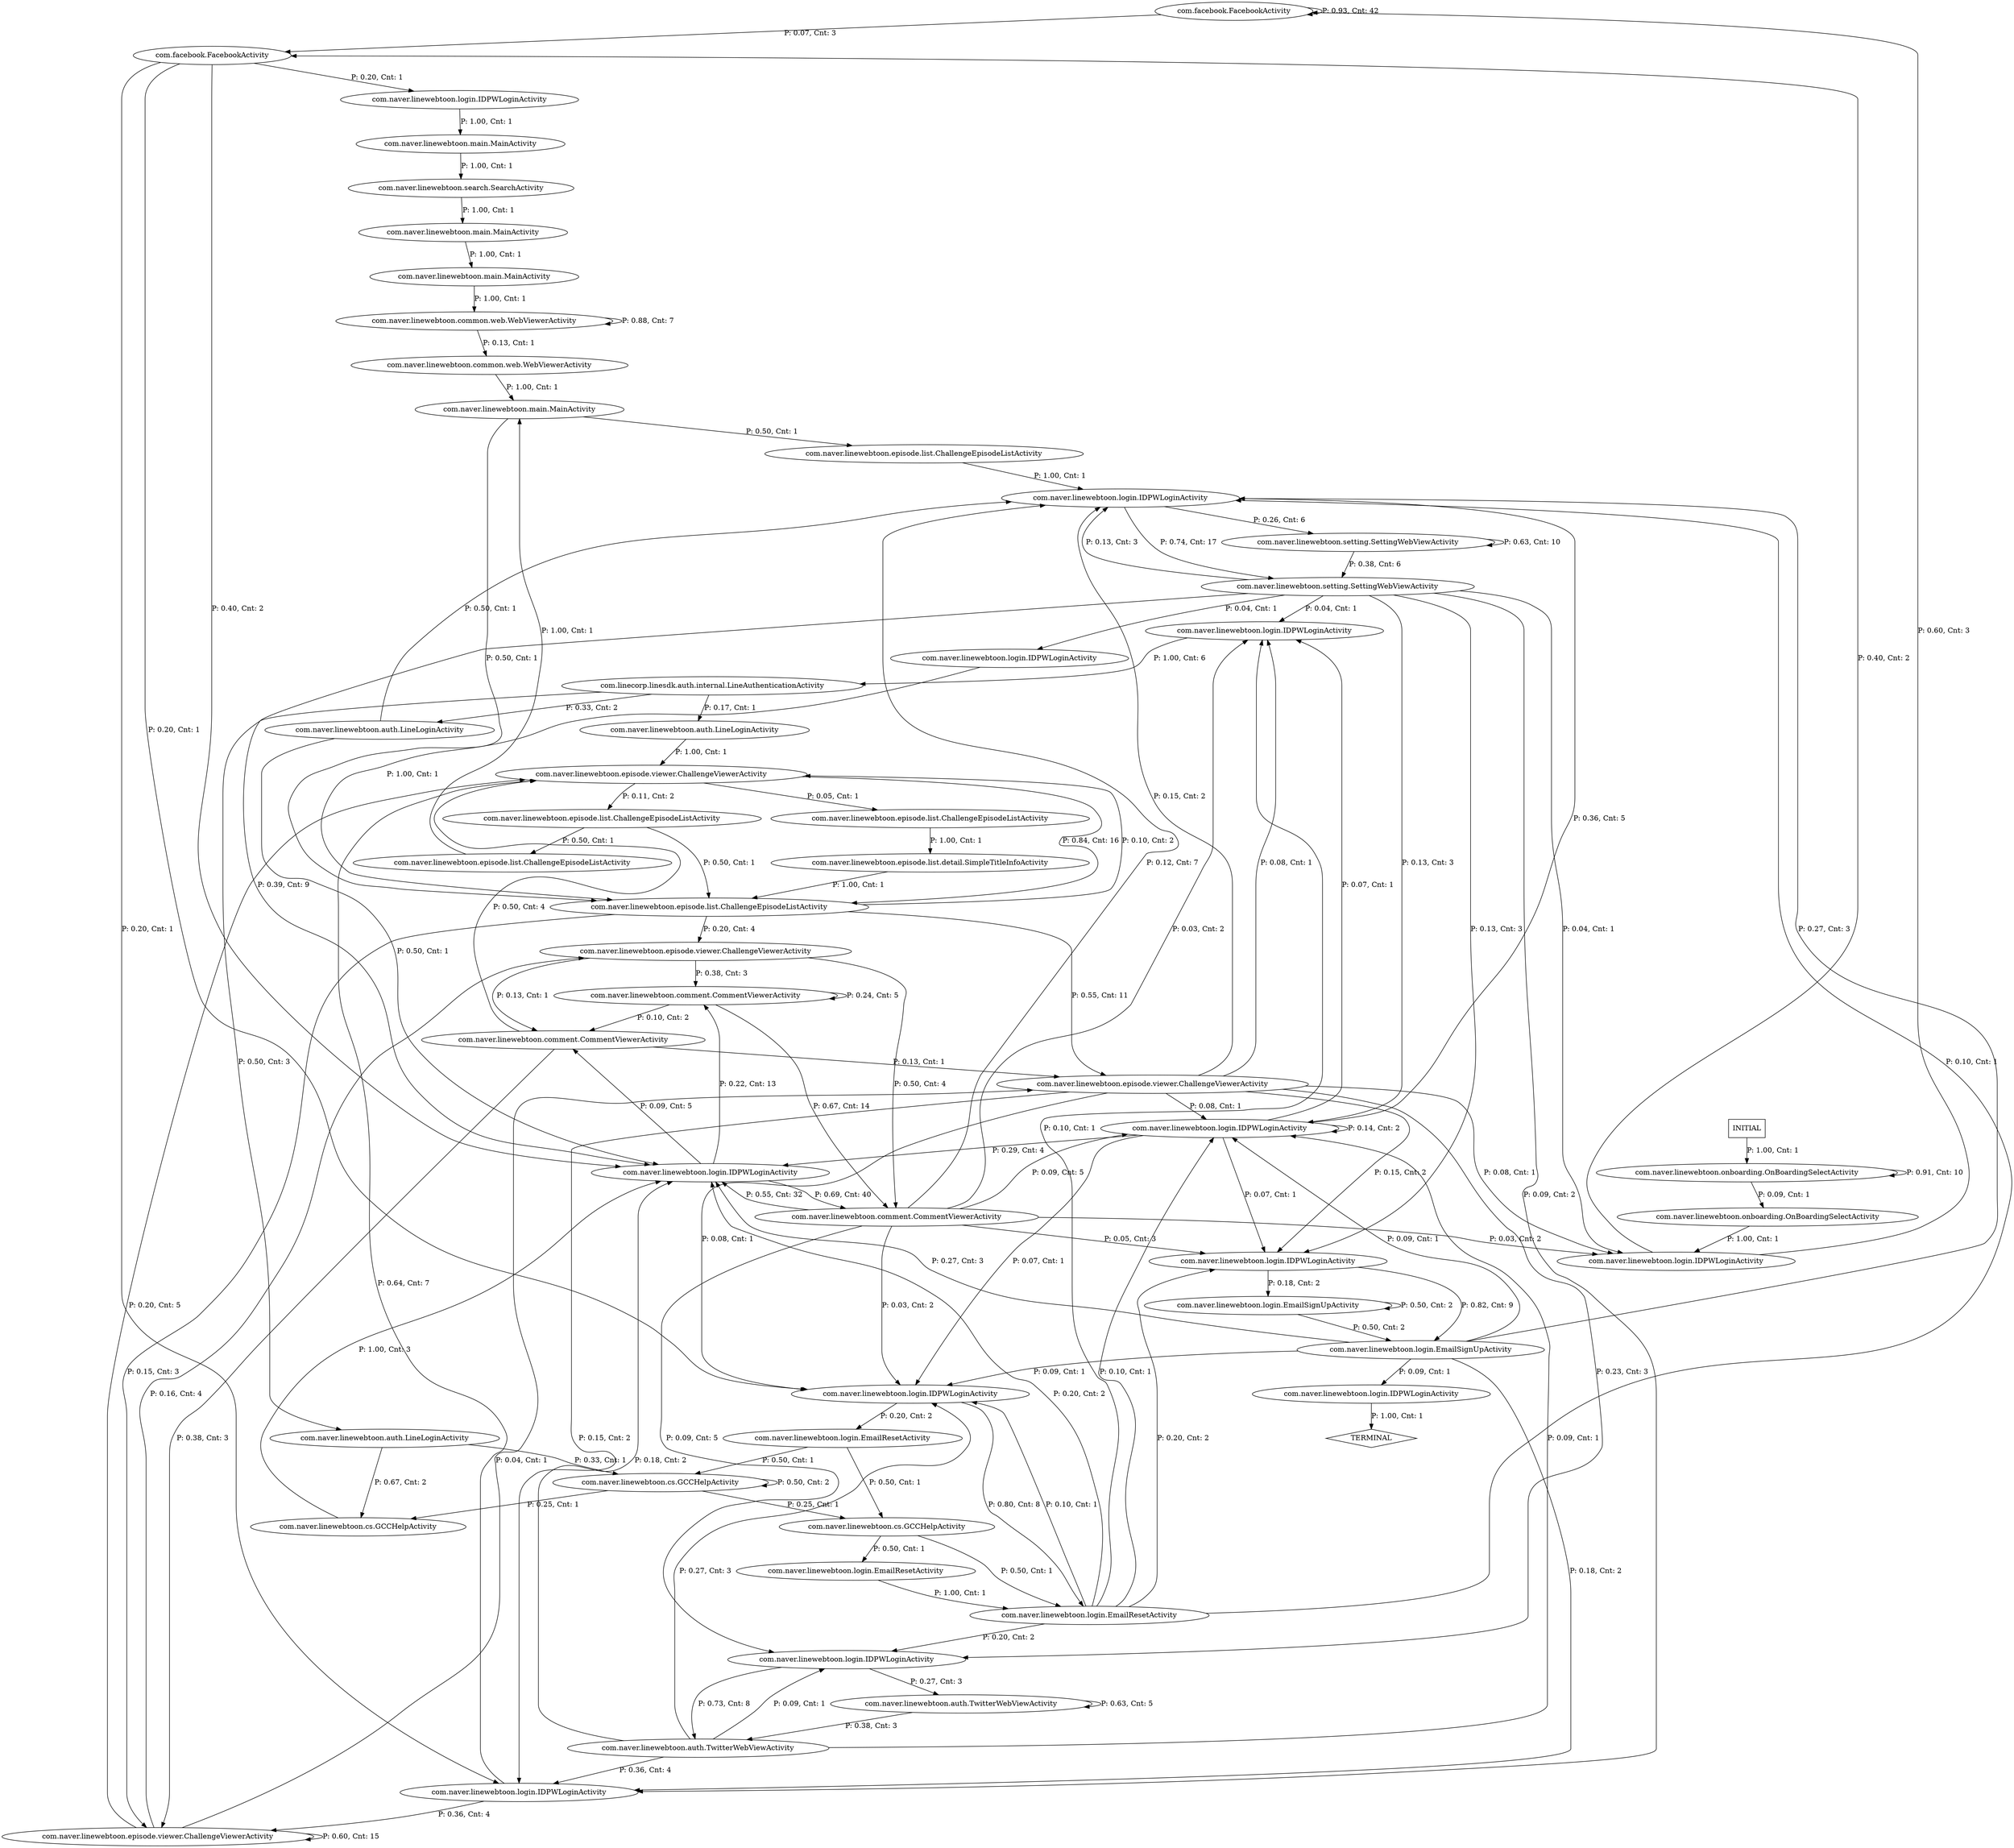 digraph G {
  0 [label="com.facebook.FacebookActivity"];
  1 [label="com.facebook.FacebookActivity"];
  2 [label="com.linecorp.linesdk.auth.internal.LineAuthenticationActivity"];
  3 [label="com.naver.linewebtoon.auth.LineLoginActivity"];
  4 [label="com.naver.linewebtoon.auth.LineLoginActivity"];
  5 [label="com.naver.linewebtoon.auth.LineLoginActivity"];
  6 [label="com.naver.linewebtoon.auth.TwitterWebViewActivity"];
  7 [label="com.naver.linewebtoon.auth.TwitterWebViewActivity"];
  8 [label="com.naver.linewebtoon.comment.CommentViewerActivity"];
  9 [label="com.naver.linewebtoon.comment.CommentViewerActivity"];
  10 [label="com.naver.linewebtoon.comment.CommentViewerActivity"];
  11 [label="com.naver.linewebtoon.common.web.WebViewerActivity"];
  12 [label="com.naver.linewebtoon.common.web.WebViewerActivity"];
  13 [label="com.naver.linewebtoon.cs.GCCHelpActivity"];
  14 [label="com.naver.linewebtoon.cs.GCCHelpActivity"];
  15 [label="com.naver.linewebtoon.cs.GCCHelpActivity"];
  16 [label="com.naver.linewebtoon.episode.list.ChallengeEpisodeListActivity"];
  17 [label="com.naver.linewebtoon.episode.list.ChallengeEpisodeListActivity"];
  18 [label="com.naver.linewebtoon.episode.list.ChallengeEpisodeListActivity"];
  19 [label="com.naver.linewebtoon.episode.list.ChallengeEpisodeListActivity"];
  20 [label="com.naver.linewebtoon.episode.list.ChallengeEpisodeListActivity"];
  21 [label="com.naver.linewebtoon.episode.list.detail.SimpleTitleInfoActivity"];
  22 [label="com.naver.linewebtoon.episode.viewer.ChallengeViewerActivity"];
  23 [label="com.naver.linewebtoon.episode.viewer.ChallengeViewerActivity"];
  24 [label="com.naver.linewebtoon.episode.viewer.ChallengeViewerActivity"];
  25 [label="com.naver.linewebtoon.episode.viewer.ChallengeViewerActivity"];
  26 [label="com.naver.linewebtoon.login.EmailResetActivity"];
  27 [label="com.naver.linewebtoon.login.EmailResetActivity"];
  28 [label="com.naver.linewebtoon.login.EmailResetActivity"];
  29 [label="com.naver.linewebtoon.login.EmailSignUpActivity"];
  30 [label="com.naver.linewebtoon.login.EmailSignUpActivity"];
  31 [label="com.naver.linewebtoon.login.IDPWLoginActivity"];
  32 [label="com.naver.linewebtoon.login.IDPWLoginActivity"];
  33 [label="com.naver.linewebtoon.login.IDPWLoginActivity"];
  34 [label="com.naver.linewebtoon.login.IDPWLoginActivity"];
  35 [label="com.naver.linewebtoon.login.IDPWLoginActivity"];
  36 [label="com.naver.linewebtoon.login.IDPWLoginActivity"];
  37 [label="com.naver.linewebtoon.login.IDPWLoginActivity"];
  38 [label="com.naver.linewebtoon.login.IDPWLoginActivity"];
  39 [label="com.naver.linewebtoon.login.IDPWLoginActivity"];
  40 [label="com.naver.linewebtoon.login.IDPWLoginActivity"];
  41 [label="com.naver.linewebtoon.login.IDPWLoginActivity"];
  42 [label="com.naver.linewebtoon.login.IDPWLoginActivity"];
  43 [label="com.naver.linewebtoon.main.MainActivity"];
  44 [label="com.naver.linewebtoon.main.MainActivity"];
  45 [label="com.naver.linewebtoon.main.MainActivity"];
  46 [label="com.naver.linewebtoon.main.MainActivity"];
  47 [label="com.naver.linewebtoon.onboarding.OnBoardingSelectActivity"];
  48 [label="com.naver.linewebtoon.onboarding.OnBoardingSelectActivity"];
  49 [label="com.naver.linewebtoon.search.SearchActivity"];
  50 [label="com.naver.linewebtoon.setting.SettingWebViewActivity"];
  51 [label="com.naver.linewebtoon.setting.SettingWebViewActivity"];
  52 [label="TERMINAL",shape=diamond];
  53 [label="INITIAL",shape=box];
0->1 [label="P: 0.07, Cnt: 3"];
0->0 [label="P: 0.93, Cnt: 42"];
1->37 [label="P: 0.20, Cnt: 1"];
1->33 [label="P: 0.20, Cnt: 1"];
1->38 [label="P: 0.20, Cnt: 1"];
1->41 [label="P: 0.40, Cnt: 2"];
2->3 [label="P: 0.17, Cnt: 1"];
2->5 [label="P: 0.33, Cnt: 2"];
2->4 [label="P: 0.50, Cnt: 3"];
3->23 [label="P: 1.00, Cnt: 1"];
4->15 [label="P: 0.33, Cnt: 1"];
4->13 [label="P: 0.67, Cnt: 2"];
5->40 [label="P: 0.50, Cnt: 1"];
5->41 [label="P: 0.50, Cnt: 1"];
6->7 [label="P: 0.38, Cnt: 3"];
6->6 [label="P: 0.63, Cnt: 5"];
7->42 [label="P: 0.09, Cnt: 1"];
7->36 [label="P: 0.09, Cnt: 1"];
7->41 [label="P: 0.18, Cnt: 2"];
7->38 [label="P: 0.27, Cnt: 3"];
7->37 [label="P: 0.36, Cnt: 4"];
8->9 [label="P: 0.10, Cnt: 2"];
8->8 [label="P: 0.24, Cnt: 5"];
8->10 [label="P: 0.67, Cnt: 14"];
9->25 [label="P: 0.13, Cnt: 1"];
9->24 [label="P: 0.38, Cnt: 3"];
9->23 [label="P: 0.50, Cnt: 4"];
10->31 [label="P: 0.03, Cnt: 2"];
10->38 [label="P: 0.03, Cnt: 2"];
10->35 [label="P: 0.03, Cnt: 2"];
10->39 [label="P: 0.05, Cnt: 3"];
10->42 [label="P: 0.09, Cnt: 5"];
10->36 [label="P: 0.09, Cnt: 5"];
10->40 [label="P: 0.12, Cnt: 7"];
10->41 [label="P: 0.55, Cnt: 32"];
11->46 [label="P: 1.00, Cnt: 1"];
12->11 [label="P: 0.13, Cnt: 1"];
12->12 [label="P: 0.88, Cnt: 7"];
13->41 [label="P: 1.00, Cnt: 3"];
14->26 [label="P: 0.50, Cnt: 1"];
14->28 [label="P: 0.50, Cnt: 1"];
15->13 [label="P: 0.25, Cnt: 1"];
15->14 [label="P: 0.25, Cnt: 1"];
15->15 [label="P: 0.50, Cnt: 2"];
16->21 [label="P: 1.00, Cnt: 1"];
17->40 [label="P: 1.00, Cnt: 1"];
18->46 [label="P: 1.00, Cnt: 1"];
19->20 [label="P: 0.50, Cnt: 1"];
19->18 [label="P: 0.50, Cnt: 1"];
20->23 [label="P: 0.10, Cnt: 2"];
20->24 [label="P: 0.15, Cnt: 3"];
20->22 [label="P: 0.20, Cnt: 4"];
20->25 [label="P: 0.55, Cnt: 11"];
21->20 [label="P: 1.00, Cnt: 1"];
22->9 [label="P: 0.13, Cnt: 1"];
22->8 [label="P: 0.38, Cnt: 3"];
22->10 [label="P: 0.50, Cnt: 4"];
23->16 [label="P: 0.05, Cnt: 1"];
23->19 [label="P: 0.11, Cnt: 2"];
23->20 [label="P: 0.84, Cnt: 16"];
24->25 [label="P: 0.04, Cnt: 1"];
24->22 [label="P: 0.16, Cnt: 4"];
24->23 [label="P: 0.20, Cnt: 5"];
24->24 [label="P: 0.60, Cnt: 15"];
25->42 [label="P: 0.08, Cnt: 1"];
25->31 [label="P: 0.08, Cnt: 1"];
25->38 [label="P: 0.08, Cnt: 1"];
25->35 [label="P: 0.08, Cnt: 1"];
25->37 [label="P: 0.15, Cnt: 2"];
25->40 [label="P: 0.15, Cnt: 2"];
25->39 [label="P: 0.15, Cnt: 2"];
25->36 [label="P: 0.23, Cnt: 3"];
26->28 [label="P: 1.00, Cnt: 1"];
27->15 [label="P: 0.50, Cnt: 1"];
27->14 [label="P: 0.50, Cnt: 1"];
28->42 [label="P: 0.10, Cnt: 1"];
28->31 [label="P: 0.10, Cnt: 1"];
28->40 [label="P: 0.10, Cnt: 1"];
28->38 [label="P: 0.10, Cnt: 1"];
28->36 [label="P: 0.20, Cnt: 2"];
28->39 [label="P: 0.20, Cnt: 2"];
28->41 [label="P: 0.20, Cnt: 2"];
29->30 [label="P: 0.50, Cnt: 2"];
29->29 [label="P: 0.50, Cnt: 2"];
30->34 [label="P: 0.09, Cnt: 1"];
30->42 [label="P: 0.09, Cnt: 1"];
30->38 [label="P: 0.09, Cnt: 1"];
30->37 [label="P: 0.18, Cnt: 2"];
30->40 [label="P: 0.27, Cnt: 3"];
30->41 [label="P: 0.27, Cnt: 3"];
31->2 [label="P: 1.00, Cnt: 6"];
32->20 [label="P: 1.00, Cnt: 1"];
33->45 [label="P: 1.00, Cnt: 1"];
34->52 [label="P: 1.00, Cnt: 1"];
35->1 [label="P: 0.40, Cnt: 2"];
35->0 [label="P: 0.60, Cnt: 3"];
36->6 [label="P: 0.27, Cnt: 3"];
36->7 [label="P: 0.73, Cnt: 8"];
37->24 [label="P: 0.36, Cnt: 4"];
37->23 [label="P: 0.64, Cnt: 7"];
38->27 [label="P: 0.20, Cnt: 2"];
38->28 [label="P: 0.80, Cnt: 8"];
39->29 [label="P: 0.18, Cnt: 2"];
39->30 [label="P: 0.82, Cnt: 9"];
40->50 [label="P: 0.26, Cnt: 6"];
40->51 [label="P: 0.74, Cnt: 17"];
41->9 [label="P: 0.09, Cnt: 5"];
41->8 [label="P: 0.22, Cnt: 13"];
41->10 [label="P: 0.69, Cnt: 40"];
42->31 [label="P: 0.07, Cnt: 1"];
42->39 [label="P: 0.07, Cnt: 1"];
42->38 [label="P: 0.07, Cnt: 1"];
42->42 [label="P: 0.14, Cnt: 2"];
42->41 [label="P: 0.29, Cnt: 4"];
42->40 [label="P: 0.36, Cnt: 5"];
43->12 [label="P: 1.00, Cnt: 1"];
44->43 [label="P: 1.00, Cnt: 1"];
45->49 [label="P: 1.00, Cnt: 1"];
46->20 [label="P: 0.50, Cnt: 1"];
46->17 [label="P: 0.50, Cnt: 1"];
47->35 [label="P: 1.00, Cnt: 1"];
48->47 [label="P: 0.09, Cnt: 1"];
48->48 [label="P: 0.91, Cnt: 10"];
49->44 [label="P: 1.00, Cnt: 1"];
50->51 [label="P: 0.38, Cnt: 6"];
50->50 [label="P: 0.63, Cnt: 10"];
51->31 [label="P: 0.04, Cnt: 1"];
51->32 [label="P: 0.04, Cnt: 1"];
51->35 [label="P: 0.04, Cnt: 1"];
51->37 [label="P: 0.09, Cnt: 2"];
51->42 [label="P: 0.13, Cnt: 3"];
51->40 [label="P: 0.13, Cnt: 3"];
51->39 [label="P: 0.13, Cnt: 3"];
51->41 [label="P: 0.39, Cnt: 9"];
53->48 [label="P: 1.00, Cnt: 1"];
}

